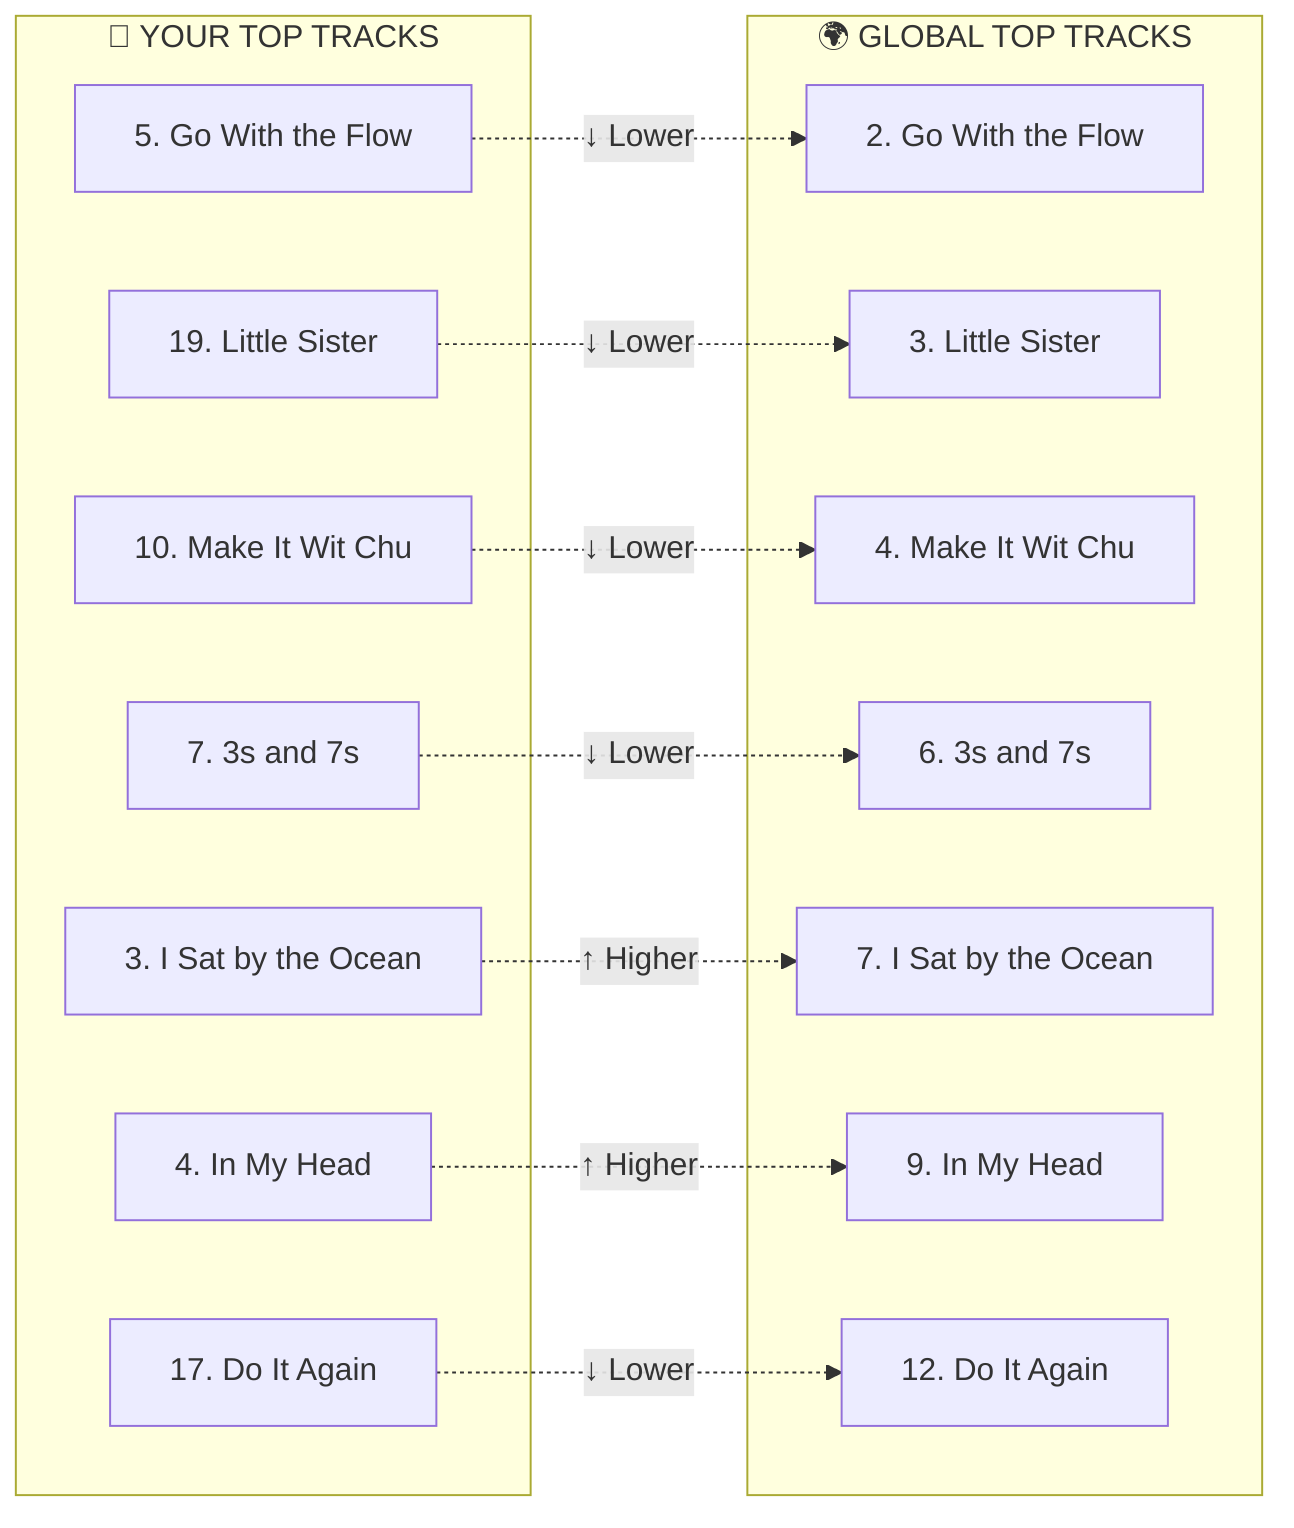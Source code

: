 graph LR
    subgraph Personal["🎵 YOUR TOP TRACKS"]
        P3["3. I Sat by the Ocean"]
        P4["4. In My Head"]
        P5["5. Go With the Flow"]
        P7["7. 3s and 7s"]
        P10["10. Make It Wit Chu"]
        P17["17. Do It Again"]
        P19["19. Little Sister"]
    end

    subgraph Global["🌍 GLOBAL TOP TRACKS"]
        G2["2. Go With the Flow"]
        G3["3. Little Sister"]
        G4["4. Make It Wit Chu"]
        G6["6. 3s and 7s"]
        G7["7. I Sat by the Ocean"]
        G9["9. In My Head"]
        G12["12. Do It Again"]
    end

    %% Connections between matching tracks
    P3 -.->|↑ Higher| G7
    P4 -.->|↑ Higher| G9
    P5 -.->|↓ Lower| G2
    P7 -.->|↓ Lower| G6
    P10 -.->|↓ Lower| G4
    P17 -.->|↓ Lower| G12
    P19 -.->|↓ Lower| G3

    %% Styling
    classDef personal fill:#1A6BFF,stroke:#0D4A99,stroke-width:2px,color:#fff
    classDef global fill:#D74E26,stroke:#B8371C,stroke-width:2px,color:#fff
    classDef same fill:#87bc40,stroke:#6A9632,stroke-width:2px,color:#fff